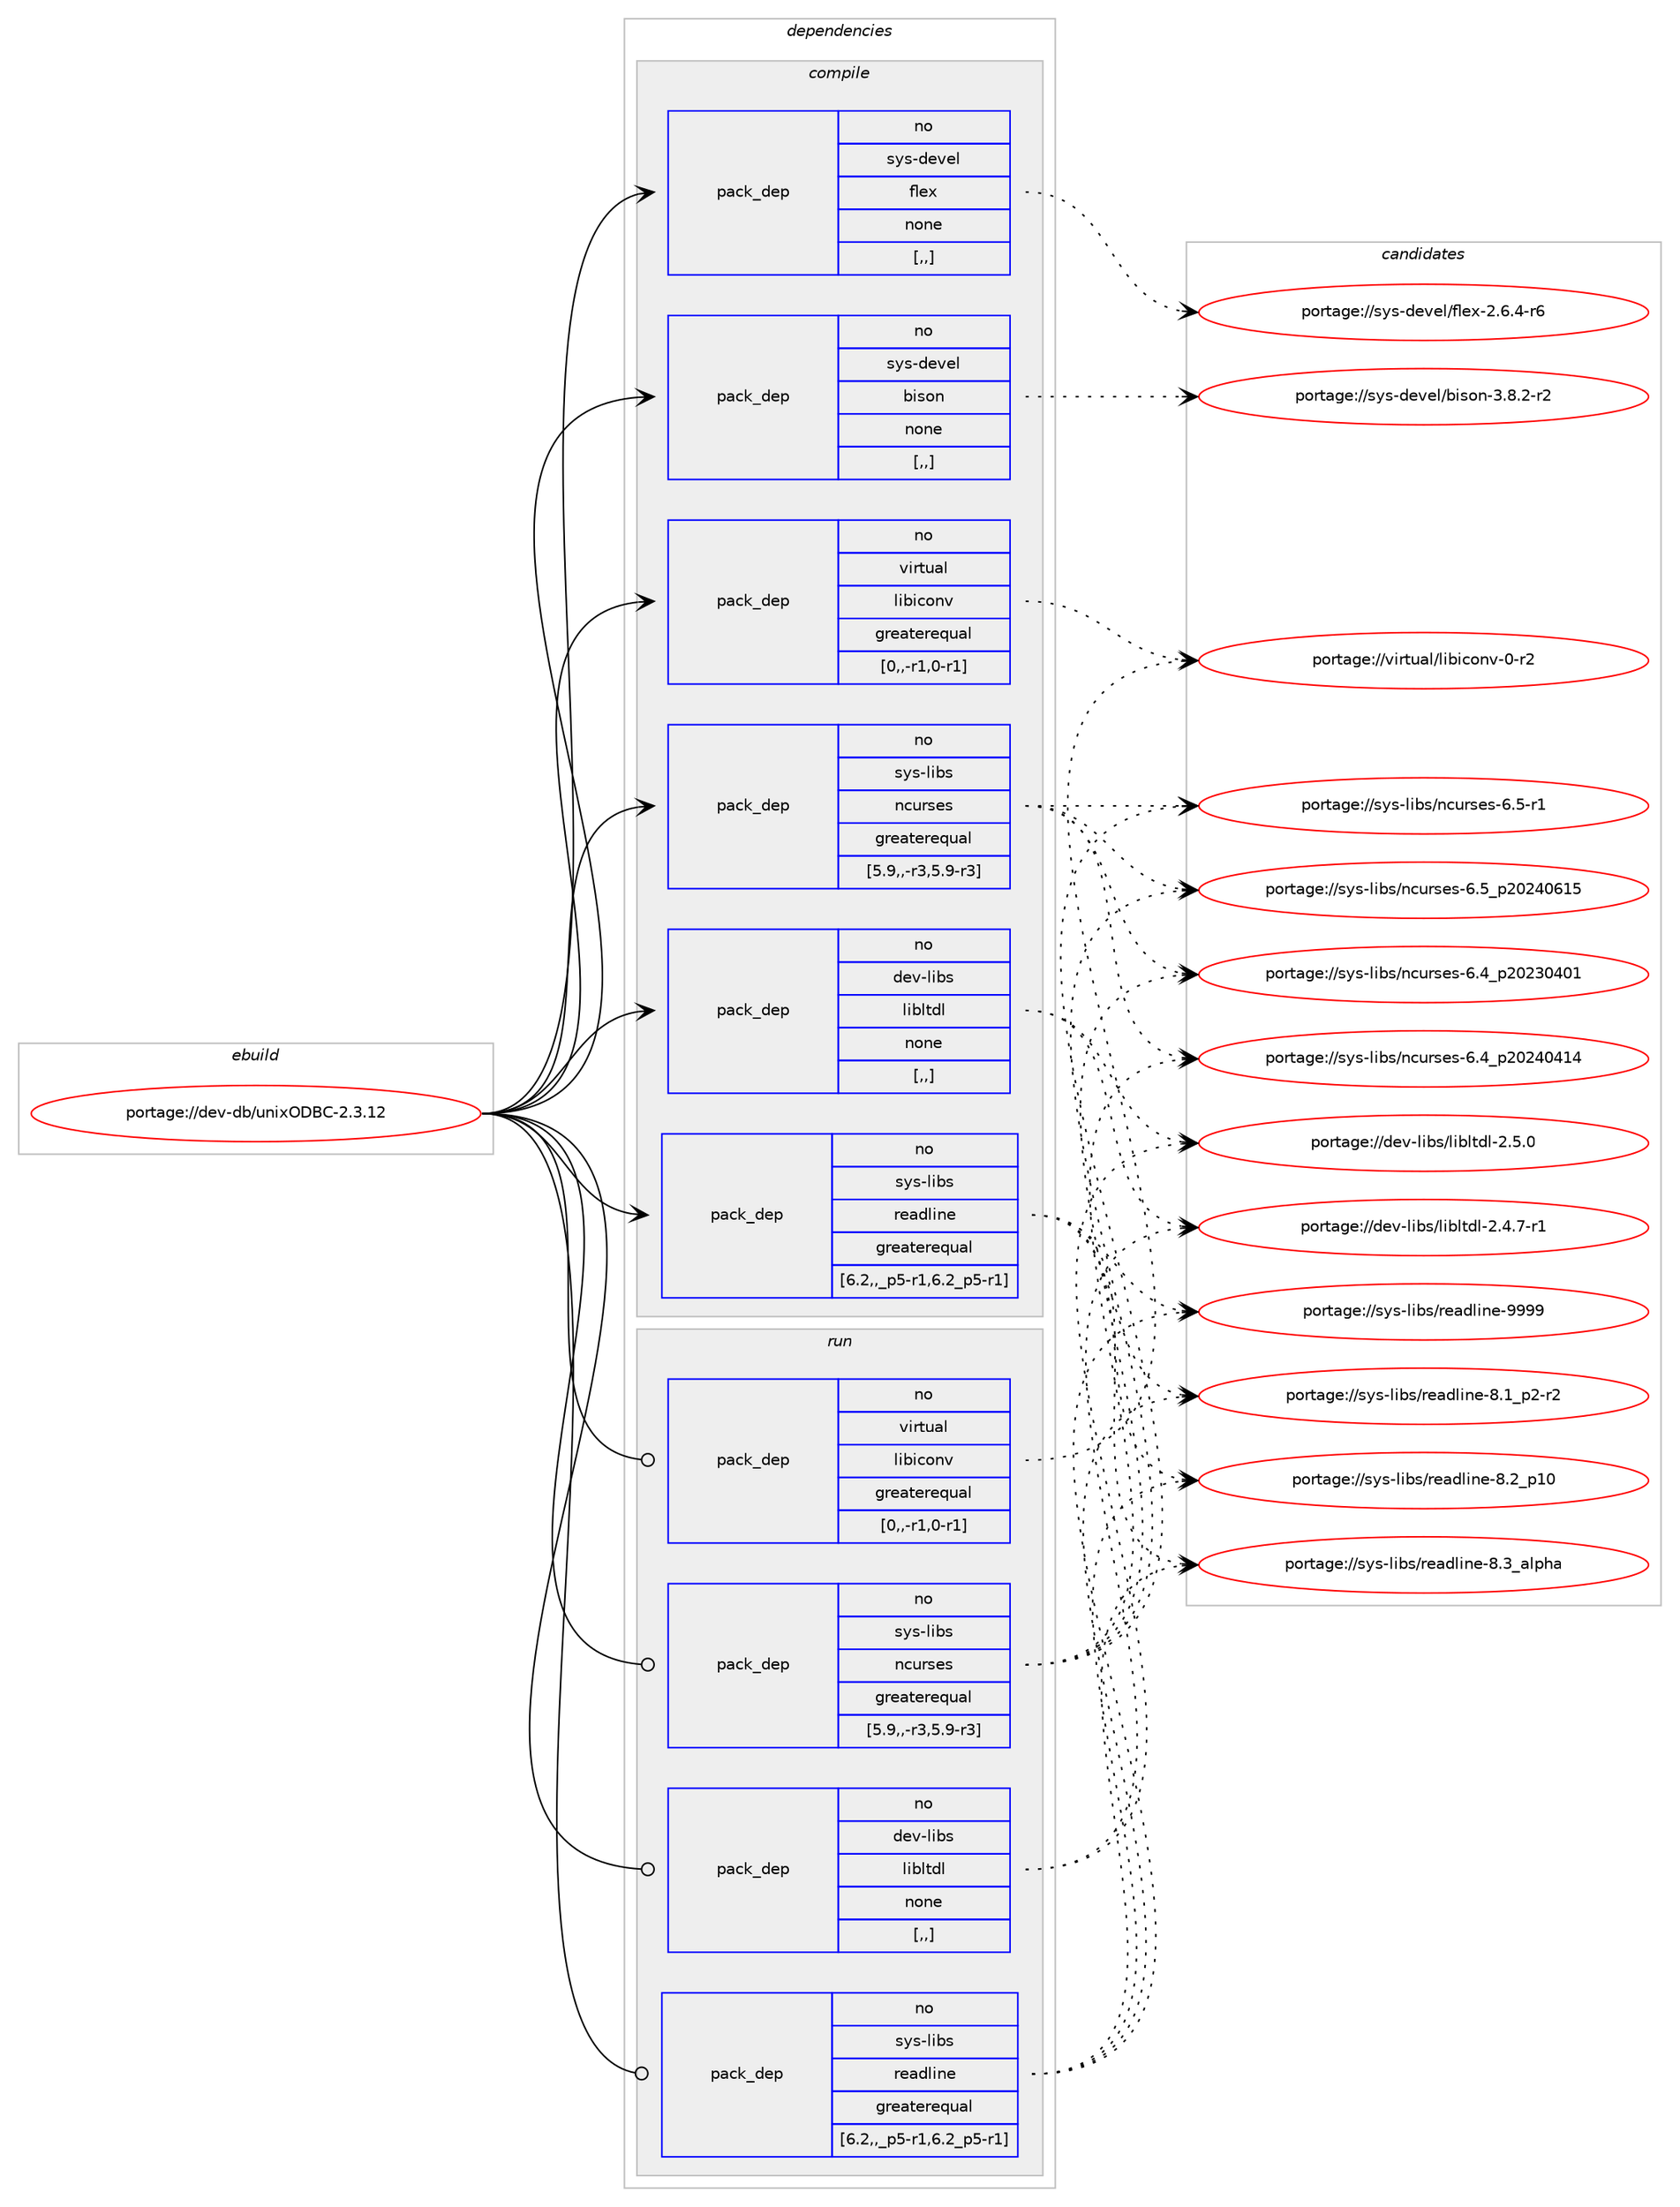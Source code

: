 digraph prolog {

# *************
# Graph options
# *************

newrank=true;
concentrate=true;
compound=true;
graph [rankdir=LR,fontname=Helvetica,fontsize=10,ranksep=1.5];#, ranksep=2.5, nodesep=0.2];
edge  [arrowhead=vee];
node  [fontname=Helvetica,fontsize=10];

# **********
# The ebuild
# **********

subgraph cluster_leftcol {
color=gray;
rank=same;
label=<<i>ebuild</i>>;
id [label="portage://dev-db/unixODBC-2.3.12", color=red, width=4, href="../dev-db/unixODBC-2.3.12.svg"];
}

# ****************
# The dependencies
# ****************

subgraph cluster_midcol {
color=gray;
label=<<i>dependencies</i>>;
subgraph cluster_compile {
fillcolor="#eeeeee";
style=filled;
label=<<i>compile</i>>;
subgraph pack50188 {
dependency69482 [label=<<TABLE BORDER="0" CELLBORDER="1" CELLSPACING="0" CELLPADDING="4" WIDTH="220"><TR><TD ROWSPAN="6" CELLPADDING="30">pack_dep</TD></TR><TR><TD WIDTH="110">no</TD></TR><TR><TD>dev-libs</TD></TR><TR><TD>libltdl</TD></TR><TR><TD>none</TD></TR><TR><TD>[,,]</TD></TR></TABLE>>, shape=none, color=blue];
}
id:e -> dependency69482:w [weight=20,style="solid",arrowhead="vee"];
subgraph pack50189 {
dependency69483 [label=<<TABLE BORDER="0" CELLBORDER="1" CELLSPACING="0" CELLPADDING="4" WIDTH="220"><TR><TD ROWSPAN="6" CELLPADDING="30">pack_dep</TD></TR><TR><TD WIDTH="110">no</TD></TR><TR><TD>sys-devel</TD></TR><TR><TD>bison</TD></TR><TR><TD>none</TD></TR><TR><TD>[,,]</TD></TR></TABLE>>, shape=none, color=blue];
}
id:e -> dependency69483:w [weight=20,style="solid",arrowhead="vee"];
subgraph pack50190 {
dependency69484 [label=<<TABLE BORDER="0" CELLBORDER="1" CELLSPACING="0" CELLPADDING="4" WIDTH="220"><TR><TD ROWSPAN="6" CELLPADDING="30">pack_dep</TD></TR><TR><TD WIDTH="110">no</TD></TR><TR><TD>sys-devel</TD></TR><TR><TD>flex</TD></TR><TR><TD>none</TD></TR><TR><TD>[,,]</TD></TR></TABLE>>, shape=none, color=blue];
}
id:e -> dependency69484:w [weight=20,style="solid",arrowhead="vee"];
subgraph pack50191 {
dependency69485 [label=<<TABLE BORDER="0" CELLBORDER="1" CELLSPACING="0" CELLPADDING="4" WIDTH="220"><TR><TD ROWSPAN="6" CELLPADDING="30">pack_dep</TD></TR><TR><TD WIDTH="110">no</TD></TR><TR><TD>sys-libs</TD></TR><TR><TD>ncurses</TD></TR><TR><TD>greaterequal</TD></TR><TR><TD>[5.9,,-r3,5.9-r3]</TD></TR></TABLE>>, shape=none, color=blue];
}
id:e -> dependency69485:w [weight=20,style="solid",arrowhead="vee"];
subgraph pack50192 {
dependency69486 [label=<<TABLE BORDER="0" CELLBORDER="1" CELLSPACING="0" CELLPADDING="4" WIDTH="220"><TR><TD ROWSPAN="6" CELLPADDING="30">pack_dep</TD></TR><TR><TD WIDTH="110">no</TD></TR><TR><TD>sys-libs</TD></TR><TR><TD>readline</TD></TR><TR><TD>greaterequal</TD></TR><TR><TD>[6.2,,_p5-r1,6.2_p5-r1]</TD></TR></TABLE>>, shape=none, color=blue];
}
id:e -> dependency69486:w [weight=20,style="solid",arrowhead="vee"];
subgraph pack50193 {
dependency69487 [label=<<TABLE BORDER="0" CELLBORDER="1" CELLSPACING="0" CELLPADDING="4" WIDTH="220"><TR><TD ROWSPAN="6" CELLPADDING="30">pack_dep</TD></TR><TR><TD WIDTH="110">no</TD></TR><TR><TD>virtual</TD></TR><TR><TD>libiconv</TD></TR><TR><TD>greaterequal</TD></TR><TR><TD>[0,,-r1,0-r1]</TD></TR></TABLE>>, shape=none, color=blue];
}
id:e -> dependency69487:w [weight=20,style="solid",arrowhead="vee"];
}
subgraph cluster_compileandrun {
fillcolor="#eeeeee";
style=filled;
label=<<i>compile and run</i>>;
}
subgraph cluster_run {
fillcolor="#eeeeee";
style=filled;
label=<<i>run</i>>;
subgraph pack50194 {
dependency69488 [label=<<TABLE BORDER="0" CELLBORDER="1" CELLSPACING="0" CELLPADDING="4" WIDTH="220"><TR><TD ROWSPAN="6" CELLPADDING="30">pack_dep</TD></TR><TR><TD WIDTH="110">no</TD></TR><TR><TD>dev-libs</TD></TR><TR><TD>libltdl</TD></TR><TR><TD>none</TD></TR><TR><TD>[,,]</TD></TR></TABLE>>, shape=none, color=blue];
}
id:e -> dependency69488:w [weight=20,style="solid",arrowhead="odot"];
subgraph pack50195 {
dependency69489 [label=<<TABLE BORDER="0" CELLBORDER="1" CELLSPACING="0" CELLPADDING="4" WIDTH="220"><TR><TD ROWSPAN="6" CELLPADDING="30">pack_dep</TD></TR><TR><TD WIDTH="110">no</TD></TR><TR><TD>sys-libs</TD></TR><TR><TD>ncurses</TD></TR><TR><TD>greaterequal</TD></TR><TR><TD>[5.9,,-r3,5.9-r3]</TD></TR></TABLE>>, shape=none, color=blue];
}
id:e -> dependency69489:w [weight=20,style="solid",arrowhead="odot"];
subgraph pack50196 {
dependency69490 [label=<<TABLE BORDER="0" CELLBORDER="1" CELLSPACING="0" CELLPADDING="4" WIDTH="220"><TR><TD ROWSPAN="6" CELLPADDING="30">pack_dep</TD></TR><TR><TD WIDTH="110">no</TD></TR><TR><TD>sys-libs</TD></TR><TR><TD>readline</TD></TR><TR><TD>greaterequal</TD></TR><TR><TD>[6.2,,_p5-r1,6.2_p5-r1]</TD></TR></TABLE>>, shape=none, color=blue];
}
id:e -> dependency69490:w [weight=20,style="solid",arrowhead="odot"];
subgraph pack50197 {
dependency69491 [label=<<TABLE BORDER="0" CELLBORDER="1" CELLSPACING="0" CELLPADDING="4" WIDTH="220"><TR><TD ROWSPAN="6" CELLPADDING="30">pack_dep</TD></TR><TR><TD WIDTH="110">no</TD></TR><TR><TD>virtual</TD></TR><TR><TD>libiconv</TD></TR><TR><TD>greaterequal</TD></TR><TR><TD>[0,,-r1,0-r1]</TD></TR></TABLE>>, shape=none, color=blue];
}
id:e -> dependency69491:w [weight=20,style="solid",arrowhead="odot"];
}
}

# **************
# The candidates
# **************

subgraph cluster_choices {
rank=same;
color=gray;
label=<<i>candidates</i>>;

subgraph choice50188 {
color=black;
nodesep=1;
choice100101118451081059811547108105981081161001084550465246554511449 [label="portage://dev-libs/libltdl-2.4.7-r1", color=red, width=4,href="../dev-libs/libltdl-2.4.7-r1.svg"];
choice10010111845108105981154710810598108116100108455046534648 [label="portage://dev-libs/libltdl-2.5.0", color=red, width=4,href="../dev-libs/libltdl-2.5.0.svg"];
dependency69482:e -> choice100101118451081059811547108105981081161001084550465246554511449:w [style=dotted,weight="100"];
dependency69482:e -> choice10010111845108105981154710810598108116100108455046534648:w [style=dotted,weight="100"];
}
subgraph choice50189 {
color=black;
nodesep=1;
choice1151211154510010111810110847981051151111104551465646504511450 [label="portage://sys-devel/bison-3.8.2-r2", color=red, width=4,href="../sys-devel/bison-3.8.2-r2.svg"];
dependency69483:e -> choice1151211154510010111810110847981051151111104551465646504511450:w [style=dotted,weight="100"];
}
subgraph choice50190 {
color=black;
nodesep=1;
choice11512111545100101118101108471021081011204550465446524511454 [label="portage://sys-devel/flex-2.6.4-r6", color=red, width=4,href="../sys-devel/flex-2.6.4-r6.svg"];
dependency69484:e -> choice11512111545100101118101108471021081011204550465446524511454:w [style=dotted,weight="100"];
}
subgraph choice50191 {
color=black;
nodesep=1;
choice1151211154510810598115471109911711411510111545544652951125048505148524849 [label="portage://sys-libs/ncurses-6.4_p20230401", color=red, width=4,href="../sys-libs/ncurses-6.4_p20230401.svg"];
choice1151211154510810598115471109911711411510111545544652951125048505248524952 [label="portage://sys-libs/ncurses-6.4_p20240414", color=red, width=4,href="../sys-libs/ncurses-6.4_p20240414.svg"];
choice11512111545108105981154711099117114115101115455446534511449 [label="portage://sys-libs/ncurses-6.5-r1", color=red, width=4,href="../sys-libs/ncurses-6.5-r1.svg"];
choice1151211154510810598115471109911711411510111545544653951125048505248544953 [label="portage://sys-libs/ncurses-6.5_p20240615", color=red, width=4,href="../sys-libs/ncurses-6.5_p20240615.svg"];
dependency69485:e -> choice1151211154510810598115471109911711411510111545544652951125048505148524849:w [style=dotted,weight="100"];
dependency69485:e -> choice1151211154510810598115471109911711411510111545544652951125048505248524952:w [style=dotted,weight="100"];
dependency69485:e -> choice11512111545108105981154711099117114115101115455446534511449:w [style=dotted,weight="100"];
dependency69485:e -> choice1151211154510810598115471109911711411510111545544653951125048505248544953:w [style=dotted,weight="100"];
}
subgraph choice50192 {
color=black;
nodesep=1;
choice115121115451081059811547114101971001081051101014556464995112504511450 [label="portage://sys-libs/readline-8.1_p2-r2", color=red, width=4,href="../sys-libs/readline-8.1_p2-r2.svg"];
choice1151211154510810598115471141019710010810511010145564650951124948 [label="portage://sys-libs/readline-8.2_p10", color=red, width=4,href="../sys-libs/readline-8.2_p10.svg"];
choice1151211154510810598115471141019710010810511010145564651959710811210497 [label="portage://sys-libs/readline-8.3_alpha", color=red, width=4,href="../sys-libs/readline-8.3_alpha.svg"];
choice115121115451081059811547114101971001081051101014557575757 [label="portage://sys-libs/readline-9999", color=red, width=4,href="../sys-libs/readline-9999.svg"];
dependency69486:e -> choice115121115451081059811547114101971001081051101014556464995112504511450:w [style=dotted,weight="100"];
dependency69486:e -> choice1151211154510810598115471141019710010810511010145564650951124948:w [style=dotted,weight="100"];
dependency69486:e -> choice1151211154510810598115471141019710010810511010145564651959710811210497:w [style=dotted,weight="100"];
dependency69486:e -> choice115121115451081059811547114101971001081051101014557575757:w [style=dotted,weight="100"];
}
subgraph choice50193 {
color=black;
nodesep=1;
choice1181051141161179710847108105981059911111011845484511450 [label="portage://virtual/libiconv-0-r2", color=red, width=4,href="../virtual/libiconv-0-r2.svg"];
dependency69487:e -> choice1181051141161179710847108105981059911111011845484511450:w [style=dotted,weight="100"];
}
subgraph choice50194 {
color=black;
nodesep=1;
choice100101118451081059811547108105981081161001084550465246554511449 [label="portage://dev-libs/libltdl-2.4.7-r1", color=red, width=4,href="../dev-libs/libltdl-2.4.7-r1.svg"];
choice10010111845108105981154710810598108116100108455046534648 [label="portage://dev-libs/libltdl-2.5.0", color=red, width=4,href="../dev-libs/libltdl-2.5.0.svg"];
dependency69488:e -> choice100101118451081059811547108105981081161001084550465246554511449:w [style=dotted,weight="100"];
dependency69488:e -> choice10010111845108105981154710810598108116100108455046534648:w [style=dotted,weight="100"];
}
subgraph choice50195 {
color=black;
nodesep=1;
choice1151211154510810598115471109911711411510111545544652951125048505148524849 [label="portage://sys-libs/ncurses-6.4_p20230401", color=red, width=4,href="../sys-libs/ncurses-6.4_p20230401.svg"];
choice1151211154510810598115471109911711411510111545544652951125048505248524952 [label="portage://sys-libs/ncurses-6.4_p20240414", color=red, width=4,href="../sys-libs/ncurses-6.4_p20240414.svg"];
choice11512111545108105981154711099117114115101115455446534511449 [label="portage://sys-libs/ncurses-6.5-r1", color=red, width=4,href="../sys-libs/ncurses-6.5-r1.svg"];
choice1151211154510810598115471109911711411510111545544653951125048505248544953 [label="portage://sys-libs/ncurses-6.5_p20240615", color=red, width=4,href="../sys-libs/ncurses-6.5_p20240615.svg"];
dependency69489:e -> choice1151211154510810598115471109911711411510111545544652951125048505148524849:w [style=dotted,weight="100"];
dependency69489:e -> choice1151211154510810598115471109911711411510111545544652951125048505248524952:w [style=dotted,weight="100"];
dependency69489:e -> choice11512111545108105981154711099117114115101115455446534511449:w [style=dotted,weight="100"];
dependency69489:e -> choice1151211154510810598115471109911711411510111545544653951125048505248544953:w [style=dotted,weight="100"];
}
subgraph choice50196 {
color=black;
nodesep=1;
choice115121115451081059811547114101971001081051101014556464995112504511450 [label="portage://sys-libs/readline-8.1_p2-r2", color=red, width=4,href="../sys-libs/readline-8.1_p2-r2.svg"];
choice1151211154510810598115471141019710010810511010145564650951124948 [label="portage://sys-libs/readline-8.2_p10", color=red, width=4,href="../sys-libs/readline-8.2_p10.svg"];
choice1151211154510810598115471141019710010810511010145564651959710811210497 [label="portage://sys-libs/readline-8.3_alpha", color=red, width=4,href="../sys-libs/readline-8.3_alpha.svg"];
choice115121115451081059811547114101971001081051101014557575757 [label="portage://sys-libs/readline-9999", color=red, width=4,href="../sys-libs/readline-9999.svg"];
dependency69490:e -> choice115121115451081059811547114101971001081051101014556464995112504511450:w [style=dotted,weight="100"];
dependency69490:e -> choice1151211154510810598115471141019710010810511010145564650951124948:w [style=dotted,weight="100"];
dependency69490:e -> choice1151211154510810598115471141019710010810511010145564651959710811210497:w [style=dotted,weight="100"];
dependency69490:e -> choice115121115451081059811547114101971001081051101014557575757:w [style=dotted,weight="100"];
}
subgraph choice50197 {
color=black;
nodesep=1;
choice1181051141161179710847108105981059911111011845484511450 [label="portage://virtual/libiconv-0-r2", color=red, width=4,href="../virtual/libiconv-0-r2.svg"];
dependency69491:e -> choice1181051141161179710847108105981059911111011845484511450:w [style=dotted,weight="100"];
}
}

}
